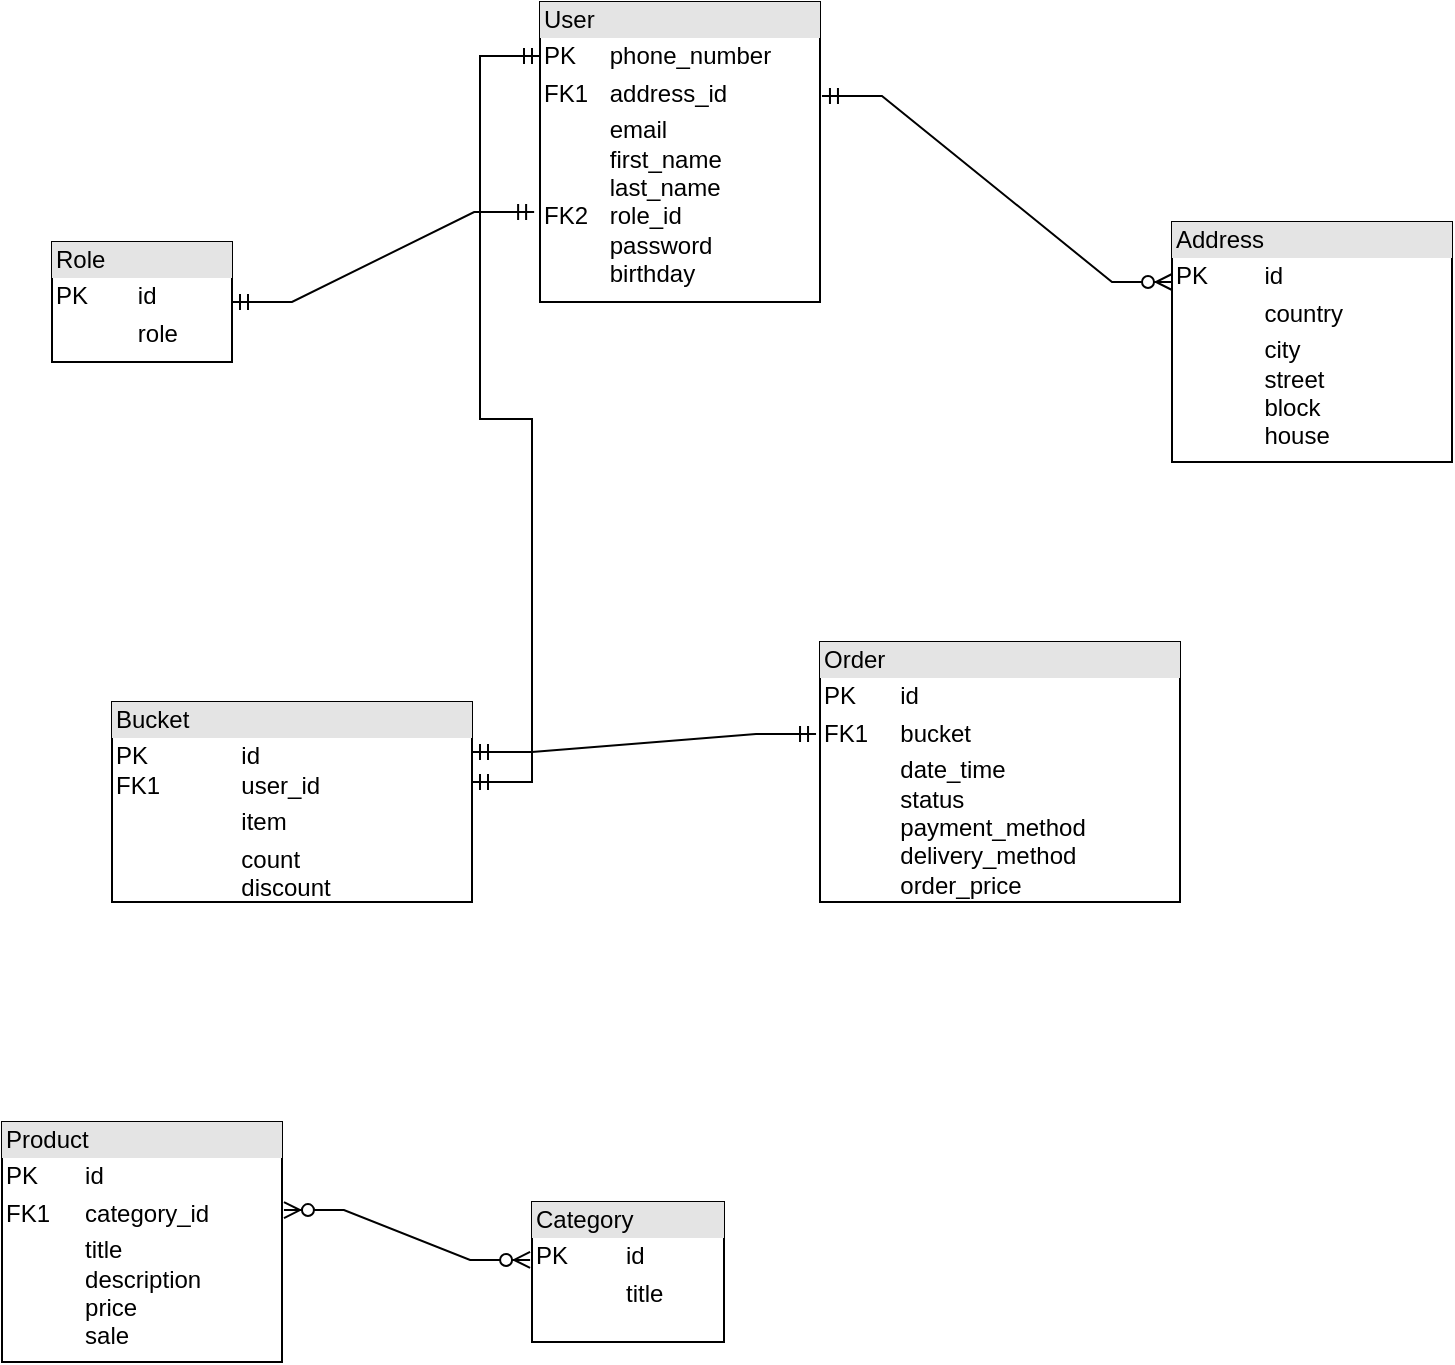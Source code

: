 <mxfile version="20.8.17" type="device"><diagram name="Страница 1" id="G0l-2Pb_DOsQoP8So5Ck"><mxGraphModel dx="1674" dy="764" grid="1" gridSize="10" guides="1" tooltips="1" connect="1" arrows="1" fold="1" page="1" pageScale="1" pageWidth="827" pageHeight="1169" math="0" shadow="0"><root><mxCell id="0"/><mxCell id="1" parent="0"/><mxCell id="1C3miIgwyPW-lZeza_lq-14" value="&lt;div style=&quot;box-sizing:border-box;width:100%;background:#e4e4e4;padding:2px;&quot;&gt;User&lt;/div&gt;&lt;table style=&quot;width:100%;font-size:1em;&quot; cellpadding=&quot;2&quot; cellspacing=&quot;0&quot;&gt;&lt;tbody&gt;&lt;tr&gt;&lt;td&gt;PK&lt;/td&gt;&lt;td&gt;phone_number&lt;/td&gt;&lt;/tr&gt;&lt;tr&gt;&lt;td&gt;FK1&lt;/td&gt;&lt;td&gt;address_id&lt;/td&gt;&lt;/tr&gt;&lt;tr&gt;&lt;td&gt;FK2&lt;/td&gt;&lt;td&gt;email&lt;br&gt;first_name&lt;br&gt;last_name&lt;br&gt;role_id&lt;br&gt;password&lt;br&gt;birthday&lt;br&gt;&lt;br&gt;&lt;/td&gt;&lt;/tr&gt;&lt;/tbody&gt;&lt;/table&gt;" style="verticalAlign=top;align=left;overflow=fill;html=1;" parent="1" vertex="1"><mxGeometry x="344" y="40" width="140" height="150" as="geometry"/></mxCell><mxCell id="1C3miIgwyPW-lZeza_lq-19" value="&lt;div style=&quot;box-sizing:border-box;width:100%;background:#e4e4e4;padding:2px;&quot;&gt;Address&lt;/div&gt;&lt;table style=&quot;width:100%;font-size:1em;&quot; cellpadding=&quot;2&quot; cellspacing=&quot;0&quot;&gt;&lt;tbody&gt;&lt;tr&gt;&lt;td&gt;PK&lt;/td&gt;&lt;td&gt;id&lt;/td&gt;&lt;/tr&gt;&lt;tr&gt;&lt;td&gt;&lt;br&gt;&lt;/td&gt;&lt;td&gt;country&lt;br&gt;&lt;/td&gt;&lt;/tr&gt;&lt;tr&gt;&lt;td&gt;&lt;/td&gt;&lt;td&gt;city&lt;br&gt;street&lt;br&gt;block&lt;br&gt;house&lt;br&gt;&lt;br&gt;&lt;/td&gt;&lt;/tr&gt;&lt;tr&gt;&lt;td&gt;&lt;br&gt;&lt;/td&gt;&lt;td&gt;&lt;br&gt;&lt;/td&gt;&lt;/tr&gt;&lt;tr&gt;&lt;td&gt;&lt;br&gt;&lt;/td&gt;&lt;td&gt;&lt;br&gt;&lt;/td&gt;&lt;/tr&gt;&lt;/tbody&gt;&lt;/table&gt;" style="verticalAlign=top;align=left;overflow=fill;html=1;" parent="1" vertex="1"><mxGeometry x="660" y="150" width="140" height="120" as="geometry"/></mxCell><mxCell id="1C3miIgwyPW-lZeza_lq-21" value="&lt;div style=&quot;box-sizing:border-box;width:100%;background:#e4e4e4;padding:2px;&quot;&gt;Role&lt;/div&gt;&lt;table style=&quot;width:100%;font-size:1em;&quot; cellpadding=&quot;2&quot; cellspacing=&quot;0&quot;&gt;&lt;tbody&gt;&lt;tr&gt;&lt;td&gt;PK&lt;/td&gt;&lt;td&gt;id&lt;/td&gt;&lt;/tr&gt;&lt;tr&gt;&lt;td&gt;&lt;br&gt;&lt;/td&gt;&lt;td&gt;role&lt;/td&gt;&lt;/tr&gt;&lt;tr&gt;&lt;td&gt;&lt;/td&gt;&lt;td&gt;&lt;br&gt;&lt;/td&gt;&lt;/tr&gt;&lt;/tbody&gt;&lt;/table&gt;" style="verticalAlign=top;align=left;overflow=fill;html=1;" parent="1" vertex="1"><mxGeometry x="100" y="160" width="90" height="60" as="geometry"/></mxCell><mxCell id="1C3miIgwyPW-lZeza_lq-23" value="&lt;div style=&quot;box-sizing:border-box;width:100%;background:#e4e4e4;padding:2px;&quot;&gt;Product&lt;/div&gt;&lt;table style=&quot;width:100%;font-size:1em;&quot; cellpadding=&quot;2&quot; cellspacing=&quot;0&quot;&gt;&lt;tbody&gt;&lt;tr&gt;&lt;td&gt;PK&lt;/td&gt;&lt;td&gt;id&lt;/td&gt;&lt;/tr&gt;&lt;tr&gt;&lt;td&gt;FK1&lt;/td&gt;&lt;td&gt;category_id&lt;/td&gt;&lt;/tr&gt;&lt;tr&gt;&lt;td&gt;&lt;/td&gt;&lt;td&gt;title&lt;br&gt;description&lt;br&gt;price&lt;br&gt;sale&lt;/td&gt;&lt;/tr&gt;&lt;/tbody&gt;&lt;/table&gt;" style="verticalAlign=top;align=left;overflow=fill;html=1;" parent="1" vertex="1"><mxGeometry x="75" y="600" width="140" height="120" as="geometry"/></mxCell><mxCell id="1C3miIgwyPW-lZeza_lq-24" value="&lt;div style=&quot;box-sizing:border-box;width:100%;background:#e4e4e4;padding:2px;&quot;&gt;Category&lt;/div&gt;&lt;table style=&quot;width:100%;font-size:1em;&quot; cellpadding=&quot;2&quot; cellspacing=&quot;0&quot;&gt;&lt;tbody&gt;&lt;tr&gt;&lt;td&gt;PK&lt;/td&gt;&lt;td&gt;id&lt;/td&gt;&lt;/tr&gt;&lt;tr&gt;&lt;td&gt;&lt;br&gt;&lt;/td&gt;&lt;td&gt;title&lt;/td&gt;&lt;/tr&gt;&lt;tr&gt;&lt;td&gt;&lt;/td&gt;&lt;td&gt;&lt;br&gt;&lt;/td&gt;&lt;/tr&gt;&lt;/tbody&gt;&lt;/table&gt;" style="verticalAlign=top;align=left;overflow=fill;html=1;" parent="1" vertex="1"><mxGeometry x="340" y="640" width="96" height="70" as="geometry"/></mxCell><mxCell id="1C3miIgwyPW-lZeza_lq-26" value="" style="edgeStyle=entityRelationEdgeStyle;fontSize=12;html=1;endArrow=ERzeroToMany;startArrow=ERmandOne;rounded=0;exitX=1.007;exitY=0.313;exitDx=0;exitDy=0;exitPerimeter=0;entryX=0;entryY=0.25;entryDx=0;entryDy=0;" parent="1" source="1C3miIgwyPW-lZeza_lq-14" target="1C3miIgwyPW-lZeza_lq-19" edge="1"><mxGeometry width="100" height="100" relative="1" as="geometry"><mxPoint x="370" y="220" as="sourcePoint"/><mxPoint x="660" y="187" as="targetPoint"/></mxGeometry></mxCell><mxCell id="1C3miIgwyPW-lZeza_lq-28" value="" style="edgeStyle=entityRelationEdgeStyle;fontSize=12;html=1;endArrow=ERmandOne;startArrow=ERmandOne;rounded=0;exitX=1;exitY=0.5;exitDx=0;exitDy=0;entryX=-0.021;entryY=0.7;entryDx=0;entryDy=0;entryPerimeter=0;" parent="1" source="1C3miIgwyPW-lZeza_lq-21" target="1C3miIgwyPW-lZeza_lq-14" edge="1"><mxGeometry width="100" height="100" relative="1" as="geometry"><mxPoint x="360" y="310" as="sourcePoint"/><mxPoint x="460" y="210" as="targetPoint"/></mxGeometry></mxCell><mxCell id="1C3miIgwyPW-lZeza_lq-29" value="" style="edgeStyle=entityRelationEdgeStyle;fontSize=12;html=1;endArrow=ERzeroToMany;endFill=1;startArrow=ERzeroToMany;rounded=0;exitX=1.007;exitY=0.367;exitDx=0;exitDy=0;exitPerimeter=0;entryX=-0.01;entryY=0.414;entryDx=0;entryDy=0;entryPerimeter=0;" parent="1" source="1C3miIgwyPW-lZeza_lq-23" target="1C3miIgwyPW-lZeza_lq-24" edge="1"><mxGeometry width="100" height="100" relative="1" as="geometry"><mxPoint x="360" y="710" as="sourcePoint"/><mxPoint x="490" y="507" as="targetPoint"/></mxGeometry></mxCell><mxCell id="9Pg9OYnEuBCOYqY7xaJq-1" value="&lt;div style=&quot;box-sizing:border-box;width:100%;background:#e4e4e4;padding:2px;&quot;&gt;Order&lt;/div&gt;&lt;table style=&quot;width:100%;font-size:1em;&quot; cellpadding=&quot;2&quot; cellspacing=&quot;0&quot;&gt;&lt;tbody&gt;&lt;tr&gt;&lt;td&gt;PK&lt;/td&gt;&lt;td&gt;id&lt;/td&gt;&lt;/tr&gt;&lt;tr&gt;&lt;td&gt;FK1&lt;/td&gt;&lt;td&gt;bucket&lt;/td&gt;&lt;/tr&gt;&lt;tr&gt;&lt;td&gt;&lt;/td&gt;&lt;td&gt;date_time&lt;br&gt;status&lt;br&gt;payment_method&lt;br&gt;delivery_method&lt;br&gt;order_price&lt;/td&gt;&lt;/tr&gt;&lt;/tbody&gt;&lt;/table&gt;" style="verticalAlign=top;align=left;overflow=fill;html=1;" vertex="1" parent="1"><mxGeometry x="484" y="360" width="180" height="130" as="geometry"/></mxCell><mxCell id="9Pg9OYnEuBCOYqY7xaJq-3" value="&lt;div style=&quot;box-sizing:border-box;width:100%;background:#e4e4e4;padding:2px;&quot;&gt;Bucket&lt;/div&gt;&lt;table style=&quot;width:100%;font-size:1em;&quot; cellpadding=&quot;2&quot; cellspacing=&quot;0&quot;&gt;&lt;tbody&gt;&lt;tr&gt;&lt;td&gt;PK&lt;br&gt;FK1&lt;br&gt;&lt;/td&gt;&lt;td&gt;id&lt;br&gt;user_id&lt;/td&gt;&lt;/tr&gt;&lt;tr&gt;&lt;td&gt;&lt;br&gt;&lt;/td&gt;&lt;td&gt;item&lt;/td&gt;&lt;/tr&gt;&lt;tr&gt;&lt;td&gt;&lt;/td&gt;&lt;td&gt;count&lt;br&gt;discount&lt;/td&gt;&lt;/tr&gt;&lt;/tbody&gt;&lt;/table&gt;" style="verticalAlign=top;align=left;overflow=fill;html=1;" vertex="1" parent="1"><mxGeometry x="130" y="390" width="180" height="100" as="geometry"/></mxCell><mxCell id="9Pg9OYnEuBCOYqY7xaJq-4" value="" style="edgeStyle=entityRelationEdgeStyle;fontSize=12;html=1;endArrow=ERmandOne;startArrow=ERmandOne;rounded=0;entryX=1;entryY=0.25;entryDx=0;entryDy=0;exitX=-0.011;exitY=0.354;exitDx=0;exitDy=0;exitPerimeter=0;" edge="1" parent="1" source="9Pg9OYnEuBCOYqY7xaJq-1" target="9Pg9OYnEuBCOYqY7xaJq-3"><mxGeometry width="100" height="100" relative="1" as="geometry"><mxPoint x="380" y="390" as="sourcePoint"/><mxPoint x="420" y="410" as="targetPoint"/></mxGeometry></mxCell><mxCell id="9Pg9OYnEuBCOYqY7xaJq-6" value="" style="edgeStyle=entityRelationEdgeStyle;fontSize=12;html=1;endArrow=ERmandOne;startArrow=ERmandOne;rounded=0;entryX=0;entryY=0.18;entryDx=0;entryDy=0;entryPerimeter=0;" edge="1" parent="1" target="1C3miIgwyPW-lZeza_lq-14"><mxGeometry width="100" height="100" relative="1" as="geometry"><mxPoint x="310" y="430" as="sourcePoint"/><mxPoint x="460" y="230" as="targetPoint"/></mxGeometry></mxCell></root></mxGraphModel></diagram></mxfile>